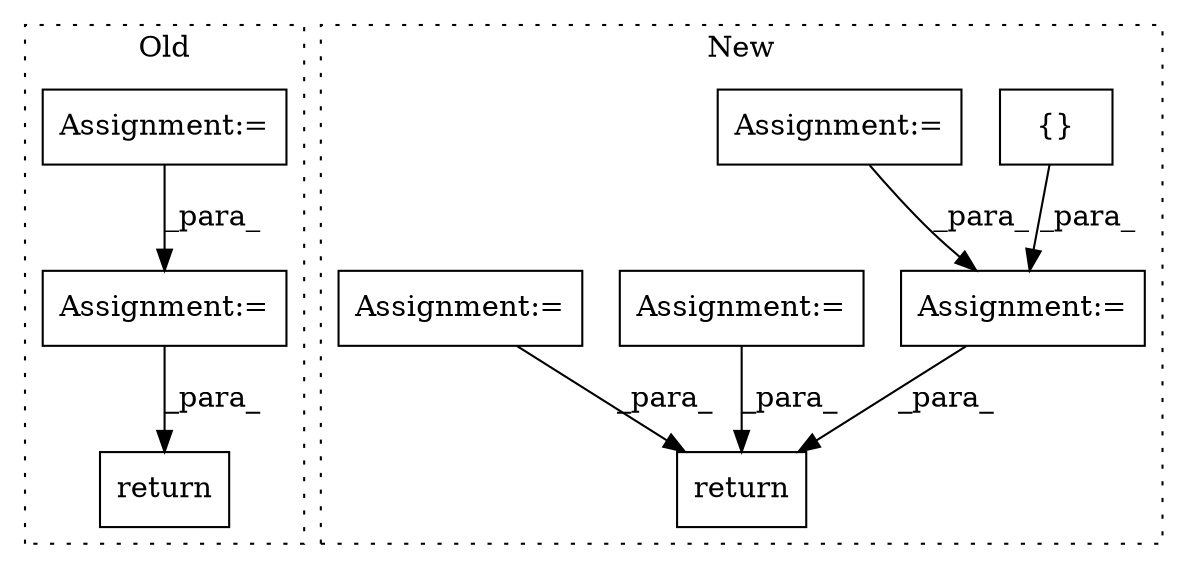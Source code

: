 digraph G {
subgraph cluster0 {
1 [label="return" a="41" s="3847" l="7" shape="box"];
5 [label="Assignment:=" a="7" s="3790" l="1" shape="box"];
8 [label="Assignment:=" a="7" s="3811" l="2" shape="box"];
label = "Old";
style="dotted";
}
subgraph cluster1 {
2 [label="{}" a="4" s="4056,4058" l="1,1" shape="box"];
3 [label="return" a="41" s="4565" l="7" shape="box"];
4 [label="Assignment:=" a="7" s="4037" l="1" shape="box"];
6 [label="Assignment:=" a="7" s="3975" l="2" shape="box"];
7 [label="Assignment:=" a="7" s="4340,4432" l="69,2" shape="box"];
9 [label="Assignment:=" a="7" s="4541" l="2" shape="box"];
label = "New";
style="dotted";
}
2 -> 4 [label="_para_"];
4 -> 3 [label="_para_"];
5 -> 8 [label="_para_"];
6 -> 4 [label="_para_"];
7 -> 3 [label="_para_"];
8 -> 1 [label="_para_"];
9 -> 3 [label="_para_"];
}